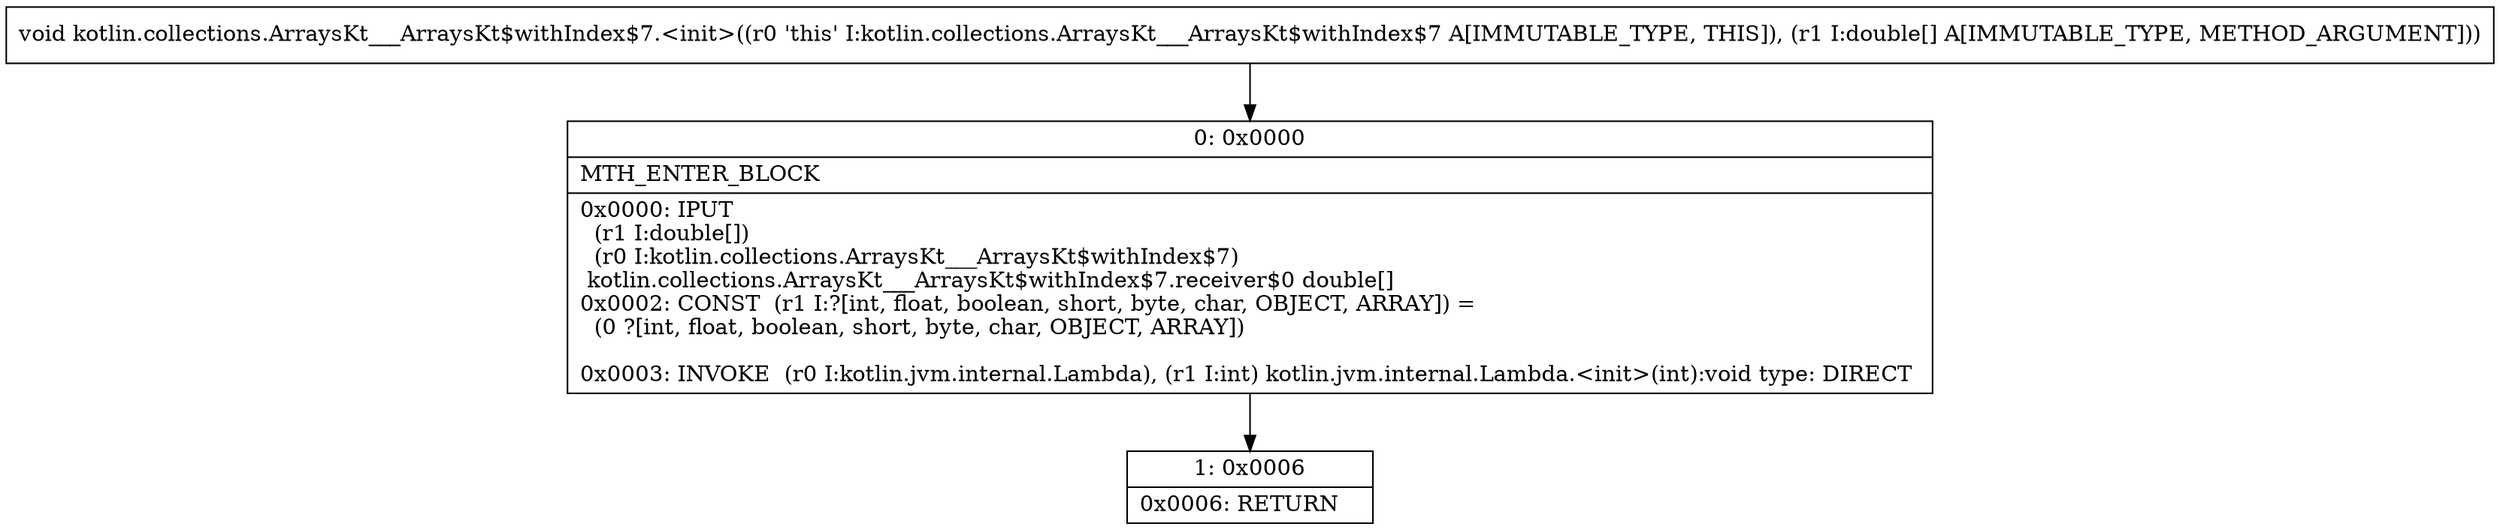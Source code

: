 digraph "CFG forkotlin.collections.ArraysKt___ArraysKt$withIndex$7.\<init\>([D)V" {
Node_0 [shape=record,label="{0\:\ 0x0000|MTH_ENTER_BLOCK\l|0x0000: IPUT  \l  (r1 I:double[])\l  (r0 I:kotlin.collections.ArraysKt___ArraysKt$withIndex$7)\l kotlin.collections.ArraysKt___ArraysKt$withIndex$7.receiver$0 double[] \l0x0002: CONST  (r1 I:?[int, float, boolean, short, byte, char, OBJECT, ARRAY]) = \l  (0 ?[int, float, boolean, short, byte, char, OBJECT, ARRAY])\l \l0x0003: INVOKE  (r0 I:kotlin.jvm.internal.Lambda), (r1 I:int) kotlin.jvm.internal.Lambda.\<init\>(int):void type: DIRECT \l}"];
Node_1 [shape=record,label="{1\:\ 0x0006|0x0006: RETURN   \l}"];
MethodNode[shape=record,label="{void kotlin.collections.ArraysKt___ArraysKt$withIndex$7.\<init\>((r0 'this' I:kotlin.collections.ArraysKt___ArraysKt$withIndex$7 A[IMMUTABLE_TYPE, THIS]), (r1 I:double[] A[IMMUTABLE_TYPE, METHOD_ARGUMENT])) }"];
MethodNode -> Node_0;
Node_0 -> Node_1;
}

